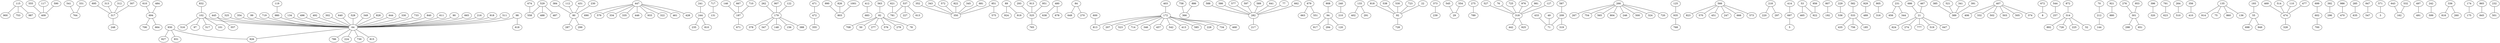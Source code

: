 strict graph "" {
	graph ["edge"="{}",
		file="/Users/felicedeluca/Developer/UofA/mlgd/datasets/eucore/set2/input/Layer_Layer5_topics_v2_id.dot",
		"graph"="{'file': '/Users/felicedeluca/Developer/UofA/mlgd/datasets/eucore/set2/input/Layer_Layer5_topics_v2_id.dot'}",
		"node"="{'label': '', 'level': ''}"
	];
	15	 [label=115,
		level=1];
	809	 [label=900,
		level=5];
	15 -- 809;
	811	 [label=753,
		level=5];
	15 -- 811;
	810	 [label=987,
		level=5];
	15 -- 810;
	600	 [label=555,
		level=5];
	6	 [label=409,
		level=1];
	600 -- 6;
	91	 [label=541,
		level=5];
	85	 [label=764,
		level=1];
	91 -- 85;
	316	 [label=695,
		level=5];
	304	 [label=317,
		level=1];
	316 -- 304;
	117	 [label=610,
		level=5];
	112	 [label=694,
		level=1];
	117 -- 112;
	238	 [label=330,
		level=5];
	3	 [label=64,
		level=1];
	238 -- 3;
	661	 [label=529,
		level=4];
	729	 [label=558,
		level=5];
	661 -- 729;
	731	 [label=488,
		level=5];
	661 -- 731;
	730	 [label=487,
		level=5];
	661 -- 730;
	289	 [label=384,
		level=5];
	71	 [label=80,
		level=1];
	289 -- 71;
	969	 [label=832,
		level=5];
	211	 [label=102,
		level=5];
	969 -- 211;
	355	 [label=447,
		level=2];
	373	 [label=690,
		level=5];
	355 -- 373;
	363	 [label=579,
		level=5];
	355 -- 363;
	365	 [label=334,
		level=5];
	355 -- 365;
	372	 [label=335,
		level=5];
	355 -- 372;
	366	 [label=446,
		level=5];
	355 -- 366;
	359	 [label=933,
		level=5];
	355 -- 359;
	356	 [label=322,
		level=5];
	355 -- 356;
	368	 [label=461,
		level=5];
	355 -- 368;
	375	 [label=428,
		level=5];
	355 -- 375;
	327	 [label=241,
		level=5];
	153	 [label=244,
		level=1];
	327 -- 153;
	860	 [label=717,
		level=5];
	173	 [label=131,
		level=2];
	860 -- 173;
	177	 [label=733,
		level=5];
	177 -- 3;
	87	 [label=331,
		level=5];
	87 -- 85;
	270	 [label=146,
		level=5];
	70	 [label=187,
		level=1];
	270 -- 70;
	455	 [label=262,
		level=5];
	443	 [label=179,
		level=2];
	455 -- 443;
	674	 [label=471,
		level=5];
	673	 [label=472,
		level=5];
	674 -- 673;
	226	 [label=840,
		level=5];
	226 -- 3;
	557	 [label=990,
		level=5];
	552	 [label=803,
		level=4];
	557 -- 552;
	216	 [label=412,
		level=1];
	943	 [label=683,
		level=5];
	216 -- 943;
	645	 [label=563,
		level=5];
	9	 [label=82,
		level=1];
	645 -- 9;
	460	 [label=621,
		level=5];
	459	 [label=781,
		level=5];
	460 -- 459;
	142	 [label=352,
		level=5];
	123	 [label=350,
		level=1];
	142 -- 123;
	155	 [label=89,
		level=2];
	565	 [label=924,
		level=5];
	155 -- 565;
	570	 [label=919,
		level=5];
	155 -- 570;
	706	 [label=293,
		level=5];
	467	 [label=525,
		level=3];
	706 -- 467;
	273	 [label=480,
		level=1];
	278	 [label=638,
		level=5];
	273 -- 278;
	280	 [label=678,
		level=5];
	273 -- 280;
	11	 [label=84,
		level=1];
	768	 [label=649,
		level=5];
	11 -- 768;
	770	 [label=270,
		level=5];
	11 -- 770;
	456	 [label=907,
		level=5];
	456 -- 443;
	787	 [label=674,
		level=5];
	787 -- 729;
	452	 [label=122,
		level=5];
	452 -- 443;
	501	 [label=403,
		level=5];
	337	 [label=172,
		level=1];
	501 -- 337;
	737	 [label=758,
		level=5];
	257	 [label=366,
		level=1];
	737 -- 257;
	393	 [label=588,
		level=5];
	4	 [label=282,
		level=1];
	393 -- 4;
	180	 [label=611,
		level=5];
	180 -- 3;
	211 -- 3;
	841	 [label=516,
		level=5];
	211 -- 841;
	967	 [label=97,
		level=5];
	211 -- 967;
	966	 [label=517,
		level=5];
	211 -- 966;
	899	 [label=101,
		level=5];
	211 -- 899;
	69	 [label=679,
		level=1];
	84	 [label=663,
		level=5];
	69 -- 84;
	78	 [label=551,
		level=5];
	69 -- 78;
	586	 [label=908,
		level=5];
	125	 [label=94,
		level=2];
	586 -- 125;
	690	 [label=240,
		level=5];
	299	 [label=210,
		level=1];
	690 -- 299;
	66	 [label=133,
		level=1];
	941	 [label=402,
		level=5];
	66 -- 941;
	981	 [label=291,
		level=5];
	66 -- 981;
	353	 [label=818,
		level=5];
	145	 [label=92,
		level=2];
	353 -- 145;
	677	 [label=930,
		level=5];
	679	 [label=931,
		level=5];
	677 -- 679;
	678	 [label=927,
		level=5];
	677 -- 678;
	208	 [label=926,
		level=5];
	677 -- 208;
	348	 [label=373,
		level=3];
	798	 [label=239,
		level=5];
	348 -- 798;
	656	 [label=545,
		level=5];
	306	 [label=29,
		level=2];
	656 -- 306;
	484	 [label=275,
		level=4];
	751	 [label=789,
		level=5];
	484 -- 751;
	38	 [label=527,
		level=5];
	1	 [label=318,
		level=1];
	38 -- 1;
	760	 [label=433,
		level=5];
	718	 [label=71,
		level=5];
	760 -- 718;
	324	 [label=235,
		level=5];
	153 -- 324;
	326	 [label=810,
		level=5];
	153 -- 326;
	463	 [label=266,
		level=2];
	624	 [label=267,
		level=5];
	463 -- 624;
	618	 [label=754,
		level=5];
	463 -- 618;
	623	 [label=565,
		level=5];
	463 -- 623;
	619	 [label=804,
		level=5];
	463 -- 619;
	625	 [label=246,
		level=5];
	463 -- 625;
	622	 [label=500,
		level=5];
	463 -- 622;
	616	 [label=324,
		level=5];
	463 -- 616;
	626	 [label=720,
		level=5];
	463 -- 626;
	140	 [label=343,
		level=5];
	140 -- 123;
	986	 [label=125,
		level=5];
	889	 [label=935,
		level=3];
	986 -- 889;
	351	 [label=538,
		level=5];
	351 -- 145;
	466	 [label=566,
		level=4];
	666	 [label=823,
		level=5];
	466 -- 666;
	669	 [label=570,
		level=5];
	466 -- 669;
	667	 [label=451,
		level=5];
	466 -- 667;
	668	 [label=247,
		level=5];
	466 -- 668;
	671	 [label=666,
		level=5];
	466 -- 671;
	670	 [label=573,
		level=5];
	466 -- 670;
	124	 [label=851,
		level=5];
	575	 [label=575,
		level=5];
	124 -- 575;
	124 -- 123;
	269	 [label=667,
		level=5];
	269 -- 70;
	314	 [label=218,
		level=2];
	686	 [label=220,
		level=5];
	314 -- 686;
	684	 [label=297,
		level=5];
	314 -- 684;
	347	 [label=530,
		level=5];
	347 -- 145;
	611	 [label=414,
		level=5];
	610	 [label=697,
		level=5];
	611 -- 610;
	162	 [label=90,
		level=5];
	162 -- 3;
	715	 [label=53,
		level=3];
	716	 [label=465,
		level=5];
	715 -- 716;
	717	 [label=922,
		level=5];
	715 -- 717;
	458	 [label=378,
		level=5];
	443 -- 458;
	448	 [label=347,
		level=5];
	443 -- 448;
	454	 [label=148,
		level=5];
	443 -- 454;
	449	 [label=156,
		level=5];
	443 -- 449;
	446	 [label=388,
		level=5];
	443 -- 446;
	526	 [label=207,
		level=5];
	337 -- 526;
	511	 [label=523,
		level=5];
	337 -- 511;
	524	 [label=813,
		level=5];
	337 -- 524;
	496	 [label=714,
		level=5];
	337 -- 496;
	485	 [label=346,
		level=5];
	337 -- 485;
	491	 [label=457,
		level=5];
	337 -- 491;
	523	 [label=542,
		level=5];
	337 -- 523;
	520	 [label=413,
		level=5];
	337 -- 520;
	498	 [label=585,
		level=5];
	337 -- 498;
	529	 [label=228,
		level=5];
	337 -- 529;
	527	 [label=734,
		level=5];
	337 -- 527;
	510	 [label=468,
		level=5];
	337 -- 510;
	863	 [label=807,
		level=2];
	862	 [label=192,
		level=5];
	863 -- 862;
	386	 [label=586,
		level=5];
	386 -- 4;
	119	 [label=484,
		level=5];
	119 -- 112;
	207	 [label=229,
		level=4];
	757	 [label=536,
		level=5];
	207 -- 757;
	713	 [label=582,
		level=5];
	72	 [label=533,
		level=1];
	713 -- 72;
	295	 [label=112,
		level=5];
	295 -- 71;
	300	 [label=929,
		level=5];
	152	 [label=489,
		level=1];
	300 -- 152;
	118	 [label=706,
		level=5];
	112 -- 118;
	116	 [label=664,
		level=5];
	112 -- 116;
	596	 [label=117,
		level=5];
	596 -- 6;
	779	 [label=905,
		level=5];
	259	 [label=316,
		level=2];
	779 -- 259;
	407	 [label=355,
		level=2];
	673 -- 407;
	493	 [label=231,
		level=2];
	839	 [label=656,
		level=5];
	493 -- 839;
	837	 [label=344,
		level=5];
	493 -- 837;
	298	 [label=431,
		level=5];
	298 -- 71;
	418	 [label=686,
		level=5];
	122	 [label=21,
		level=1];
	418 -- 122;
	587	 [label=917,
		level=5];
	125 -- 587;
	589	 [label=294,
		level=5];
	125 -- 589;
	585	 [label=120,
		level=5];
	125 -- 585;
	605	 [label=385,
		level=5];
	156	 [label=389,
		level=2];
	605 -- 156;
	419	 [label=467,
		level=5];
	419 -- 122;
	14	 [label=5,
		level=1];
	610 -- 14;
	352	 [label=723,
		level=5];
	352 -- 145;
	220	 [label=665,
		level=5];
	220 -- 3;
	462	 [label=407,
		level=2];
	475	 [label=406,
		level=5];
	462 -- 475;
	470	 [label=332,
		level=5];
	462 -- 470;
	476	 [label=502,
		level=5];
	462 -- 476;
	468	 [label=503,
		level=5];
	462 -- 468;
	469	 [label=505,
		level=5];
	462 -- 469;
	472	 [label=374,
		level=5];
	462 -- 472;
	642	 [label=708,
		level=5];
	9 -- 642;
	647	 [label=50,
		level=5];
	9 -- 647;
	635	 [label=277,
		level=5];
	9 -- 635;
	651	 [label=576,
		level=5];
	9 -- 651;
	640	 [label=279,
		level=5];
	9 -- 640;
	644	 [label=78,
		level=5];
	9 -- 644;
	776	 [label=672,
		level=5];
	665	 [label=8,
		level=4];
	776 -- 665;
	558	 [label=544,
		level=4];
	562	 [label=257,
		level=5];
	558 -- 562;
	424	 [label=624,
		level=5];
	122 -- 424;
	416	 [label=274,
		level=5];
	122 -- 416;
	420	 [label=777,
		level=5];
	122 -- 420;
	421	 [label=519,
		level=5];
	122 -- 421;
	425	 [label=647,
		level=5];
	122 -- 425;
	222	 [label=445,
		level=5];
	222 -- 3;
	836	 [label=557,
		level=5];
	222 -- 836;
	873	 [label=872,
		level=5];
	90	 [label=314,
		level=1];
	873 -- 90;
	848	 [label=70,
		level=5];
	494	 [label=212,
		level=1];
	848 -- 494;
	215	 [label=216,
		level=5];
	215 -- 3;
	158	 [label=918,
		level=5];
	158 -- 3;
	609	 [label=921,
		level=5];
	285	 [label=880,
		level=4];
	609 -- 285;
	200	 [label=511,
		level=5];
	200 -- 3;
	740	 [label=276,
		level=5];
	325	 [label=301,
		level=1];
	740 -- 325;
	708	 [label=435,
		level=5];
	72 -- 708;
	709	 [label=756,
		level=5];
	72 -- 709;
	714	 [label=185,
		level=5];
	72 -- 714;
	741	 [label=953,
		level=5];
	741 -- 325;
	39	 [label=76,
		level=5];
	39 -- 1;
	190	 [label=325,
		level=5];
	190 -- 3;
	720	 [label=587,
		level=5];
	160	 [label=209,
		level=1];
	720 -- 160;
	202	 [label=354,
		level=5];
	202 -- 3;
	822	 [label=396,
		level=5];
	128	 [label=320,
		level=2];
	822 -- 128;
	130	 [label=572,
		level=5];
	130 -- 123;
	868	 [label=791,
		level=2];
	870	 [label=623,
		level=5];
	868 -- 870;
	214	 [label=98,
		level=5];
	874	 [label=618,
		level=5];
	214 -- 874;
	214 -- 3;
	849	 [label=144,
		level=5];
	494 -- 849;
	384	 [label=577,
		level=5];
	384 -- 4;
	615	 [label=264,
		level=3];
	681	 [label=510,
		level=5];
	615 -- 681;
	34	 [label=725,
		level=5];
	34 -- 1;
	984	 [label=600,
		level=5];
	984 -- 524;
	275	 [label=356,
		level=2];
	563	 [label=410,
		level=5];
	275 -- 563;
	95	 [label=135,
		level=1];
	100	 [label=914,
		level=5];
	95 -- 100;
	105	 [label=75,
		level=5];
	95 -- 105;
	107	 [label=860,
		level=5];
	95 -- 107;
	97	 [label=136,
		level=5];
	95 -- 97;
	345	 [label=22,
		level=5];
	345 -- 145;
	461	 [label=537,
		level=2];
	944	 [label=227,
		level=5];
	461 -- 944;
	948	 [label=613,
		level=5];
	461 -- 948;
	461 -- 459;
	234	 [label=99,
		level=5];
	234 -- 3;
	551	 [label=193,
		level=5];
	536	 [label=55,
		level=1];
	551 -- 536;
	702	 [label=913,
		level=5];
	702 -- 467;
	212	 [label=719,
		level=5];
	212 -- 3;
	699	 [label=892,
		level=5];
	90 -- 699;
	755	 [label=726,
		level=5];
	90 -- 755;
	955	 [label=225,
		level=5];
	90 -- 955;
	725	 [label=52,
		level=5];
	90 -- 725;
	535	 [label=119,
		level=5];
	154	 [label=980,
		level=5];
	535 -- 154;
	233	 [label=134,
		level=5];
	233 -- 3;
	223	 [label=496,
		level=5];
	223 -- 3;
	595	 [label=590,
		level=5];
	595 -- 6;
	318	 [label=313,
		level=5];
	318 -- 304;
	242	 [label=492,
		level=5];
	242 -- 3;
	435	 [label=469,
		level=5];
	284	 [label=474,
		level=1];
	435 -- 284;
	663	 [label=699,
		level=5];
	660	 [label=602,
		level=4];
	663 -- 660;
	980	 [label=392,
		level=5];
	428	 [label=296,
		level=2];
	980 -- 428;
	383	 [label=597,
		level=5];
	383 -- 4;
	694	 [label=986,
		level=2];
	696	 [label=470,
		level=5];
	694 -- 696;
	506	 [label=285,
		level=1];
	581	 [label=635,
		level=5];
	506 -- 581;
	607	 [label=521,
		level=5];
	607 -- 156;
	350	 [label=728,
		level=5];
	145 -- 350;
	606	 [label=341,
		level=5];
	606 -- 156;
	744	 [label=298,
		level=5];
	325 -- 744;
	742	 [label=651,
		level=5];
	325 -- 742;
	979	 [label=768,
		level=5];
	889 -- 979;
	391	 [label=589,
		level=5];
	391 -- 4;
	154 -- 3;
	290	 [label=230,
		level=5];
	290 -- 71;
	159	 [label=302,
		level=5];
	159 -- 3;
	736	 [label=886,
		level=5];
	736 -- 257;
	703	 [label=951,
		level=5];
	703 -- 467;
	33	 [label=976,
		level=5];
	33 -- 1;
	195	 [label=640,
		level=5];
	195 -- 3;
	395	 [label=641,
		level=5];
	395 -- 4;
	439	 [label=514,
		level=5];
	439 -- 284;
	62	 [label=847,
		level=5];
	2	 [label=547,
		level=1];
	62 -- 2;
	815	 [label=571,
		level=5];
	539	 [label=3,
		level=2];
	815 -- 539;
	781	 [label=643,
		level=5];
	604	 [label=162,
		level=2];
	781 -- 604;
	250	 [label=528,
		level=5];
	250 -- 3;
	291	 [label=287,
		level=5];
	71 -- 291;
	297	 [label=299,
		level=5];
	71 -- 297;
	602	 [label=391,
		level=5];
	602 -- 156;
	724	 [label=319,
		level=5];
	160 -- 724;
	160 -- 718;
	246	 [label=349,
		level=5];
	246 -- 3;
	782	 [label=532,
		level=5];
	782 -- 604;
	592	 [label=497,
		level=4];
	657	 [label=491,
		level=5];
	592 -- 657;
	392	 [label=77,
		level=5];
	392 -- 4;
	549	 [label=698,
		level=5];
	536 -- 549;
	538	 [label=949,
		level=5];
	536 -- 538;
	689	 [label=242,
		level=4];
	692	 [label=599,
		level=5];
	689 -- 692;
	141	 [label=822,
		level=5];
	141 -- 123;
	229	 [label=828,
		level=5];
	229 -- 3;
	10	 [label=981,
		level=5];
	10 -- 1;
	96	 [label=336,
		level=1];
	150	 [label=816,
		level=5];
	96 -- 150;
	149	 [label=260,
		level=5];
	96 -- 149;
	294	 [label=174,
		level=2];
	893	 [label=175,
		level=5];
	294 -- 893;
	303	 [label=312,
		level=5];
	303 -- 304;
	217	 [label=644,
		level=5];
	217 -- 3;
	225	 [label=815,
		level=5];
	3 -- 225;
	170	 [label=786,
		level=5];
	3 -- 170;
	3 -- 208;
	157	 [label=224,
		level=5];
	3 -- 157;
	197	 [label=730,
		level=5];
	3 -- 197;
	788	 [label=865,
		level=5];
	564	 [label=845,
		level=4];
	788 -- 564;
	438	 [label=110,
		level=5];
	438 -- 284;
	436	 [label=477,
		level=5];
	436 -- 284;
	408	 [label=662,
		level=5];
	408 -- 4;
	555	 [label=826,
		level=5];
	555 -- 552;
	263	 [label=710,
		level=5];
	263 -- 70;
	662	 [label=700,
		level=5];
	660 -- 662;
	819	 [label=956,
		level=5];
	819 -- 717;
	268	 [label=671,
		level=5];
	70 -- 268;
	168	 [label=232,
		level=1];
	802	 [label=501,
		level=5];
	168 -- 802;
	12	 [label=127,
		level=5];
	12 -- 1;
	127	 [label=345,
		level=5];
	127 -- 123;
	132	 [label=681,
		level=5];
	132 -- 123;
	553	 [label=1001,
		level=5];
	553 -- 552;
	433	 [label=328,
		level=5];
	284 -- 433;
	655	 [label=554,
		level=5];
	655 -- 306;
	403	 [label=217,
		level=5];
	4 -- 403;
	758	 [label=49,
		level=5];
	758 -- 718;
	321	 [label=307,
		level=5];
	321 -- 304;
	13	 [label=442,
		level=5];
	1 -- 13;
	18	 [label=925,
		level=5];
	1 -- 18;
	704	 [label=765,
		level=5];
	467 -- 704;
	315	 [label=248,
		level=5];
	304 -- 315;
}
